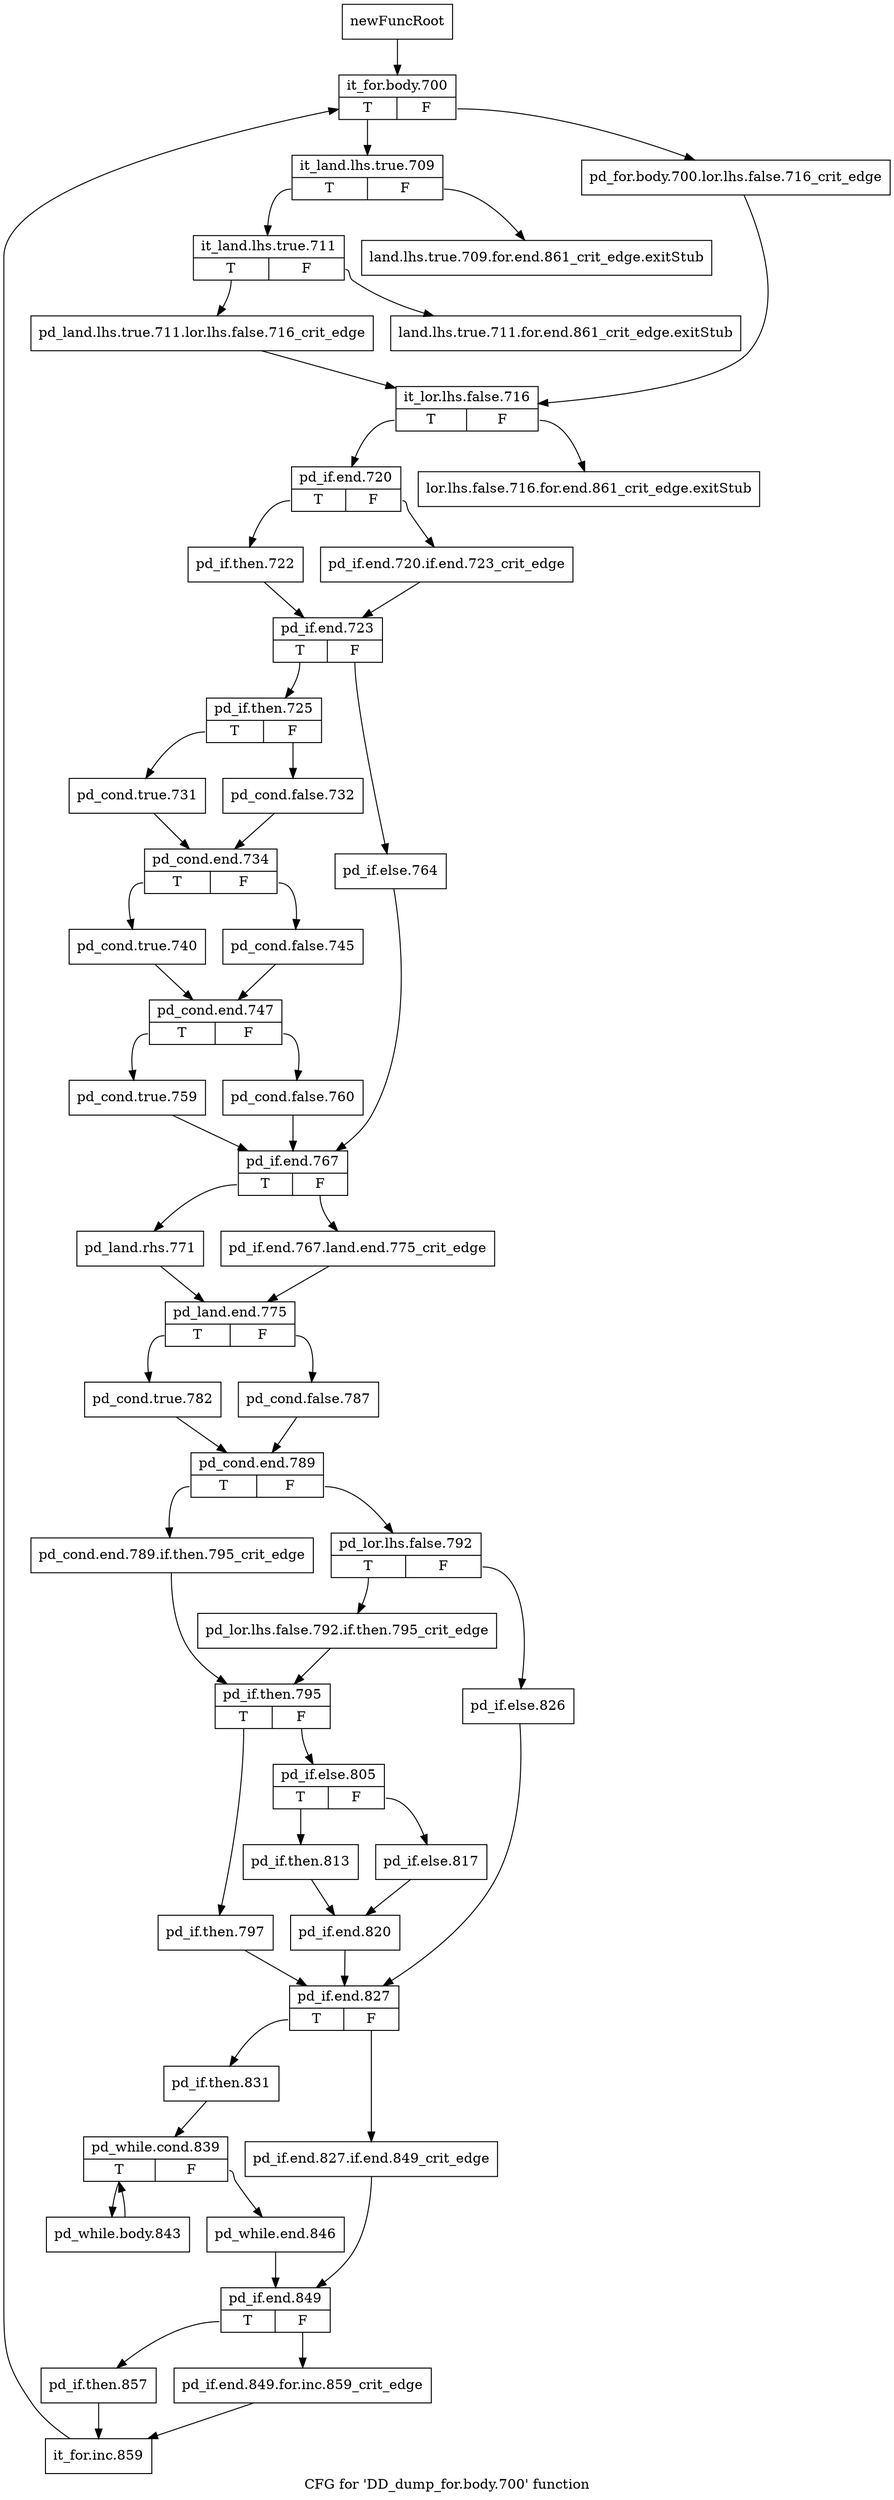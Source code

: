 digraph "CFG for 'DD_dump_for.body.700' function" {
	label="CFG for 'DD_dump_for.body.700' function";

	Node0x586a590 [shape=record,label="{newFuncRoot}"];
	Node0x586a590 -> Node0x586a6d0;
	Node0x586a5e0 [shape=record,label="{land.lhs.true.709.for.end.861_crit_edge.exitStub}"];
	Node0x586a630 [shape=record,label="{land.lhs.true.711.for.end.861_crit_edge.exitStub}"];
	Node0x586a680 [shape=record,label="{lor.lhs.false.716.for.end.861_crit_edge.exitStub}"];
	Node0x586a6d0 [shape=record,label="{it_for.body.700|{<s0>T|<s1>F}}"];
	Node0x586a6d0:s0 -> Node0x586a770;
	Node0x586a6d0:s1 -> Node0x586a720;
	Node0x586a720 [shape=record,label="{pd_for.body.700.lor.lhs.false.716_crit_edge}"];
	Node0x586a720 -> Node0x586a860;
	Node0x586a770 [shape=record,label="{it_land.lhs.true.709|{<s0>T|<s1>F}}"];
	Node0x586a770:s0 -> Node0x586a7c0;
	Node0x586a770:s1 -> Node0x586a5e0;
	Node0x586a7c0 [shape=record,label="{it_land.lhs.true.711|{<s0>T|<s1>F}}"];
	Node0x586a7c0:s0 -> Node0x586a810;
	Node0x586a7c0:s1 -> Node0x586a630;
	Node0x586a810 [shape=record,label="{pd_land.lhs.true.711.lor.lhs.false.716_crit_edge}"];
	Node0x586a810 -> Node0x586a860;
	Node0x586a860 [shape=record,label="{it_lor.lhs.false.716|{<s0>T|<s1>F}}"];
	Node0x586a860:s0 -> Node0x586a8b0;
	Node0x586a860:s1 -> Node0x586a680;
	Node0x586a8b0 [shape=record,label="{pd_if.end.720|{<s0>T|<s1>F}}"];
	Node0x586a8b0:s0 -> Node0x586a950;
	Node0x586a8b0:s1 -> Node0x586a900;
	Node0x586a900 [shape=record,label="{pd_if.end.720.if.end.723_crit_edge}"];
	Node0x586a900 -> Node0x586a9a0;
	Node0x586a950 [shape=record,label="{pd_if.then.722}"];
	Node0x586a950 -> Node0x586a9a0;
	Node0x586a9a0 [shape=record,label="{pd_if.end.723|{<s0>T|<s1>F}}"];
	Node0x586a9a0:s0 -> Node0x586aa40;
	Node0x586a9a0:s1 -> Node0x586a9f0;
	Node0x586a9f0 [shape=record,label="{pd_if.else.764}"];
	Node0x586a9f0 -> Node0x586ad10;
	Node0x586aa40 [shape=record,label="{pd_if.then.725|{<s0>T|<s1>F}}"];
	Node0x586aa40:s0 -> Node0x586aae0;
	Node0x586aa40:s1 -> Node0x586aa90;
	Node0x586aa90 [shape=record,label="{pd_cond.false.732}"];
	Node0x586aa90 -> Node0x586ab30;
	Node0x586aae0 [shape=record,label="{pd_cond.true.731}"];
	Node0x586aae0 -> Node0x586ab30;
	Node0x586ab30 [shape=record,label="{pd_cond.end.734|{<s0>T|<s1>F}}"];
	Node0x586ab30:s0 -> Node0x586abd0;
	Node0x586ab30:s1 -> Node0x586ab80;
	Node0x586ab80 [shape=record,label="{pd_cond.false.745}"];
	Node0x586ab80 -> Node0x586ac20;
	Node0x586abd0 [shape=record,label="{pd_cond.true.740}"];
	Node0x586abd0 -> Node0x586ac20;
	Node0x586ac20 [shape=record,label="{pd_cond.end.747|{<s0>T|<s1>F}}"];
	Node0x586ac20:s0 -> Node0x586acc0;
	Node0x586ac20:s1 -> Node0x586ac70;
	Node0x586ac70 [shape=record,label="{pd_cond.false.760}"];
	Node0x586ac70 -> Node0x586ad10;
	Node0x586acc0 [shape=record,label="{pd_cond.true.759}"];
	Node0x586acc0 -> Node0x586ad10;
	Node0x586ad10 [shape=record,label="{pd_if.end.767|{<s0>T|<s1>F}}"];
	Node0x586ad10:s0 -> Node0x586adb0;
	Node0x586ad10:s1 -> Node0x586ad60;
	Node0x586ad60 [shape=record,label="{pd_if.end.767.land.end.775_crit_edge}"];
	Node0x586ad60 -> Node0x586ae00;
	Node0x586adb0 [shape=record,label="{pd_land.rhs.771}"];
	Node0x586adb0 -> Node0x586ae00;
	Node0x586ae00 [shape=record,label="{pd_land.end.775|{<s0>T|<s1>F}}"];
	Node0x586ae00:s0 -> Node0x586aea0;
	Node0x586ae00:s1 -> Node0x586ae50;
	Node0x586ae50 [shape=record,label="{pd_cond.false.787}"];
	Node0x586ae50 -> Node0x586aef0;
	Node0x586aea0 [shape=record,label="{pd_cond.true.782}"];
	Node0x586aea0 -> Node0x586aef0;
	Node0x586aef0 [shape=record,label="{pd_cond.end.789|{<s0>T|<s1>F}}"];
	Node0x586aef0:s0 -> Node0x586afe0;
	Node0x586aef0:s1 -> Node0x586af40;
	Node0x586af40 [shape=record,label="{pd_lor.lhs.false.792|{<s0>T|<s1>F}}"];
	Node0x586af40:s0 -> Node0x5867240;
	Node0x586af40:s1 -> Node0x586af90;
	Node0x586af90 [shape=record,label="{pd_if.else.826}"];
	Node0x586af90 -> Node0x586b210;
	Node0x5867240 [shape=record,label="{pd_lor.lhs.false.792.if.then.795_crit_edge}"];
	Node0x5867240 -> Node0x586b030;
	Node0x586afe0 [shape=record,label="{pd_cond.end.789.if.then.795_crit_edge}"];
	Node0x586afe0 -> Node0x586b030;
	Node0x586b030 [shape=record,label="{pd_if.then.795|{<s0>T|<s1>F}}"];
	Node0x586b030:s0 -> Node0x586b1c0;
	Node0x586b030:s1 -> Node0x586b080;
	Node0x586b080 [shape=record,label="{pd_if.else.805|{<s0>T|<s1>F}}"];
	Node0x586b080:s0 -> Node0x586b120;
	Node0x586b080:s1 -> Node0x586b0d0;
	Node0x586b0d0 [shape=record,label="{pd_if.else.817}"];
	Node0x586b0d0 -> Node0x586b170;
	Node0x586b120 [shape=record,label="{pd_if.then.813}"];
	Node0x586b120 -> Node0x586b170;
	Node0x586b170 [shape=record,label="{pd_if.end.820}"];
	Node0x586b170 -> Node0x586b210;
	Node0x586b1c0 [shape=record,label="{pd_if.then.797}"];
	Node0x586b1c0 -> Node0x586b210;
	Node0x586b210 [shape=record,label="{pd_if.end.827|{<s0>T|<s1>F}}"];
	Node0x586b210:s0 -> Node0x586b2b0;
	Node0x586b210:s1 -> Node0x586b260;
	Node0x586b260 [shape=record,label="{pd_if.end.827.if.end.849_crit_edge}"];
	Node0x586b260 -> Node0x586b3a0;
	Node0x586b2b0 [shape=record,label="{pd_if.then.831}"];
	Node0x586b2b0 -> Node0x586b300;
	Node0x586b300 [shape=record,label="{pd_while.cond.839|{<s0>T|<s1>F}}"];
	Node0x586b300:s0 -> Node0x586b4e0;
	Node0x586b300:s1 -> Node0x586b350;
	Node0x586b350 [shape=record,label="{pd_while.end.846}"];
	Node0x586b350 -> Node0x586b3a0;
	Node0x586b3a0 [shape=record,label="{pd_if.end.849|{<s0>T|<s1>F}}"];
	Node0x586b3a0:s0 -> Node0x586b440;
	Node0x586b3a0:s1 -> Node0x586b3f0;
	Node0x586b3f0 [shape=record,label="{pd_if.end.849.for.inc.859_crit_edge}"];
	Node0x586b3f0 -> Node0x586b490;
	Node0x586b440 [shape=record,label="{pd_if.then.857}"];
	Node0x586b440 -> Node0x586b490;
	Node0x586b490 [shape=record,label="{it_for.inc.859}"];
	Node0x586b490 -> Node0x586a6d0;
	Node0x586b4e0 [shape=record,label="{pd_while.body.843}"];
	Node0x586b4e0 -> Node0x586b300;
}
